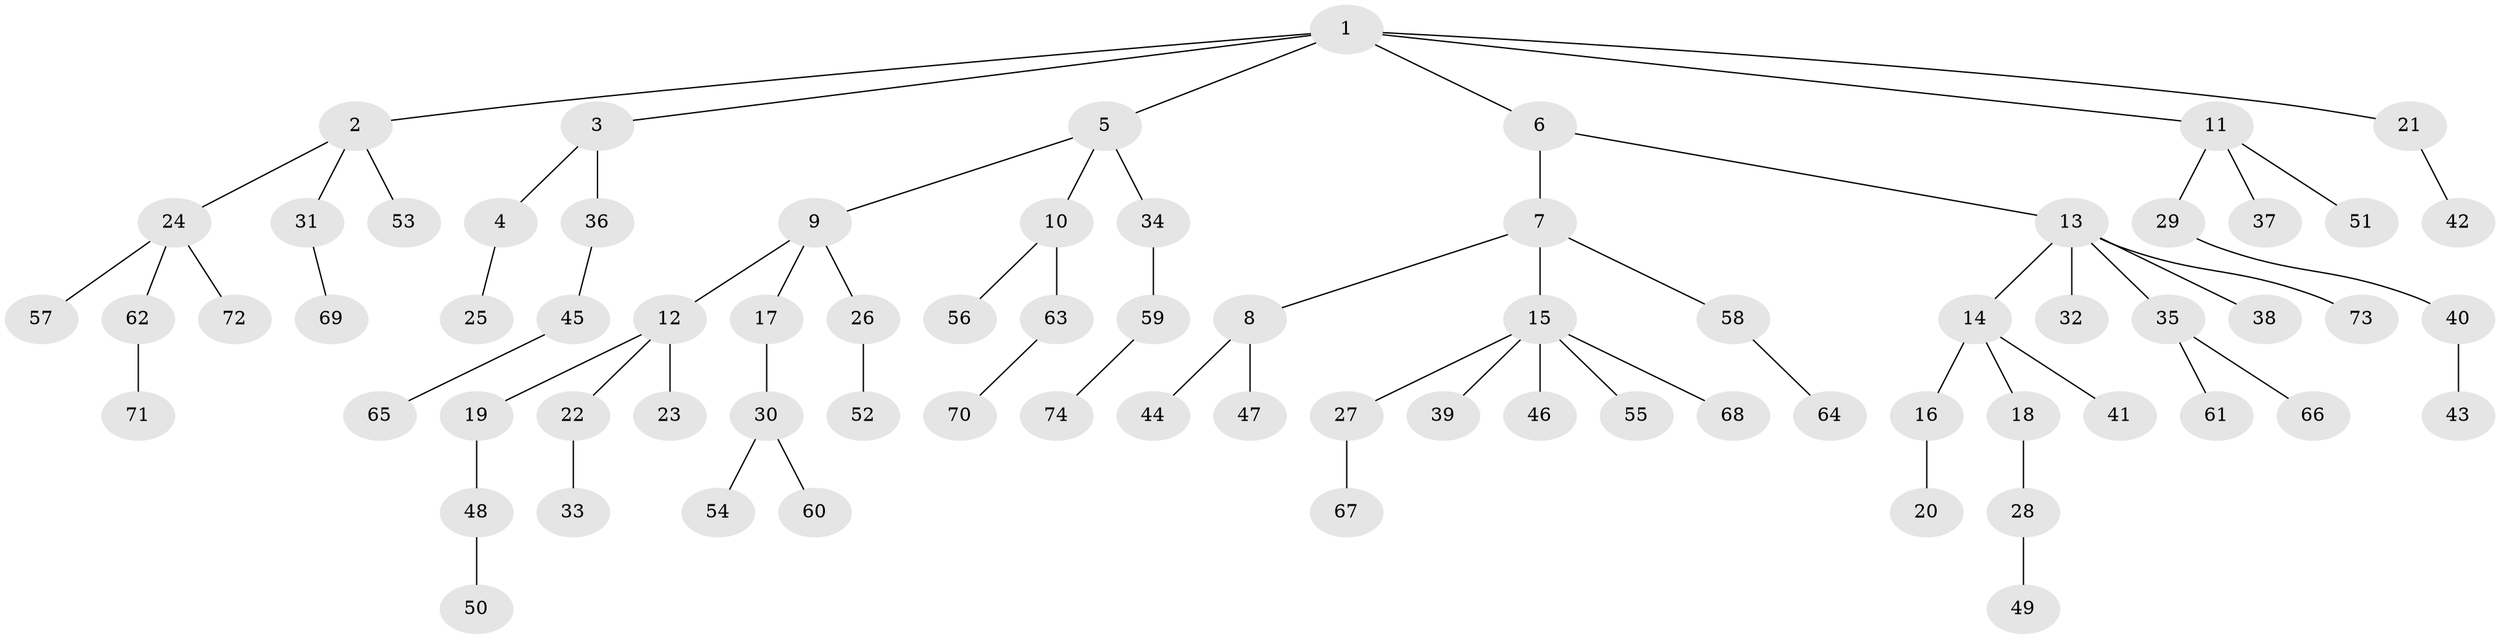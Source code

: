 // Generated by graph-tools (version 1.1) at 2025/50/03/09/25 03:50:15]
// undirected, 74 vertices, 73 edges
graph export_dot {
graph [start="1"]
  node [color=gray90,style=filled];
  1;
  2;
  3;
  4;
  5;
  6;
  7;
  8;
  9;
  10;
  11;
  12;
  13;
  14;
  15;
  16;
  17;
  18;
  19;
  20;
  21;
  22;
  23;
  24;
  25;
  26;
  27;
  28;
  29;
  30;
  31;
  32;
  33;
  34;
  35;
  36;
  37;
  38;
  39;
  40;
  41;
  42;
  43;
  44;
  45;
  46;
  47;
  48;
  49;
  50;
  51;
  52;
  53;
  54;
  55;
  56;
  57;
  58;
  59;
  60;
  61;
  62;
  63;
  64;
  65;
  66;
  67;
  68;
  69;
  70;
  71;
  72;
  73;
  74;
  1 -- 2;
  1 -- 3;
  1 -- 5;
  1 -- 6;
  1 -- 11;
  1 -- 21;
  2 -- 24;
  2 -- 31;
  2 -- 53;
  3 -- 4;
  3 -- 36;
  4 -- 25;
  5 -- 9;
  5 -- 10;
  5 -- 34;
  6 -- 7;
  6 -- 13;
  7 -- 8;
  7 -- 15;
  7 -- 58;
  8 -- 44;
  8 -- 47;
  9 -- 12;
  9 -- 17;
  9 -- 26;
  10 -- 56;
  10 -- 63;
  11 -- 29;
  11 -- 37;
  11 -- 51;
  12 -- 19;
  12 -- 22;
  12 -- 23;
  13 -- 14;
  13 -- 32;
  13 -- 35;
  13 -- 38;
  13 -- 73;
  14 -- 16;
  14 -- 18;
  14 -- 41;
  15 -- 27;
  15 -- 39;
  15 -- 46;
  15 -- 55;
  15 -- 68;
  16 -- 20;
  17 -- 30;
  18 -- 28;
  19 -- 48;
  21 -- 42;
  22 -- 33;
  24 -- 57;
  24 -- 62;
  24 -- 72;
  26 -- 52;
  27 -- 67;
  28 -- 49;
  29 -- 40;
  30 -- 54;
  30 -- 60;
  31 -- 69;
  34 -- 59;
  35 -- 61;
  35 -- 66;
  36 -- 45;
  40 -- 43;
  45 -- 65;
  48 -- 50;
  58 -- 64;
  59 -- 74;
  62 -- 71;
  63 -- 70;
}
